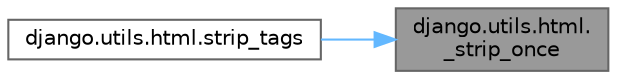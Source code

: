 digraph "django.utils.html._strip_once"
{
 // LATEX_PDF_SIZE
  bgcolor="transparent";
  edge [fontname=Helvetica,fontsize=10,labelfontname=Helvetica,labelfontsize=10];
  node [fontname=Helvetica,fontsize=10,shape=box,height=0.2,width=0.4];
  rankdir="RL";
  Node1 [id="Node000001",label="django.utils.html.\l_strip_once",height=0.2,width=0.4,color="gray40", fillcolor="grey60", style="filled", fontcolor="black",tooltip=" "];
  Node1 -> Node2 [id="edge1_Node000001_Node000002",dir="back",color="steelblue1",style="solid",tooltip=" "];
  Node2 [id="Node000002",label="django.utils.html.strip_tags",height=0.2,width=0.4,color="grey40", fillcolor="white", style="filled",URL="$namespacedjango_1_1utils_1_1html.html#a3d5169479f724f32f8ed2f03f2d820de",tooltip=" "];
}
